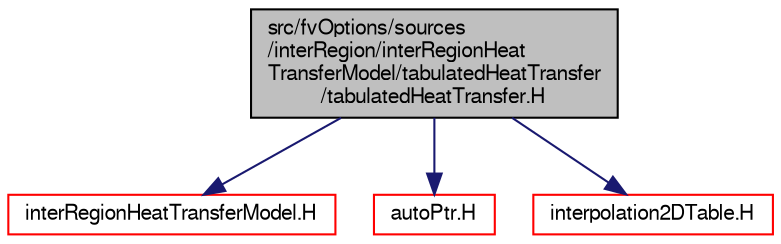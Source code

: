 digraph "src/fvOptions/sources/interRegion/interRegionHeatTransferModel/tabulatedHeatTransfer/tabulatedHeatTransfer.H"
{
  bgcolor="transparent";
  edge [fontname="FreeSans",fontsize="10",labelfontname="FreeSans",labelfontsize="10"];
  node [fontname="FreeSans",fontsize="10",shape=record];
  Node0 [label="src/fvOptions/sources\l/interRegion/interRegionHeat\lTransferModel/tabulatedHeatTransfer\l/tabulatedHeatTransfer.H",height=0.2,width=0.4,color="black", fillcolor="grey75", style="filled", fontcolor="black"];
  Node0 -> Node1 [color="midnightblue",fontsize="10",style="solid",fontname="FreeSans"];
  Node1 [label="interRegionHeatTransferModel.H",height=0.2,width=0.4,color="red",URL="$a04799.html"];
  Node0 -> Node78 [color="midnightblue",fontsize="10",style="solid",fontname="FreeSans"];
  Node78 [label="autoPtr.H",height=0.2,width=0.4,color="red",URL="$a11078.html"];
  Node0 -> Node337 [color="midnightblue",fontsize="10",style="solid",fontname="FreeSans"];
  Node337 [label="interpolation2DTable.H",height=0.2,width=0.4,color="red",URL="$a10406.html"];
}
